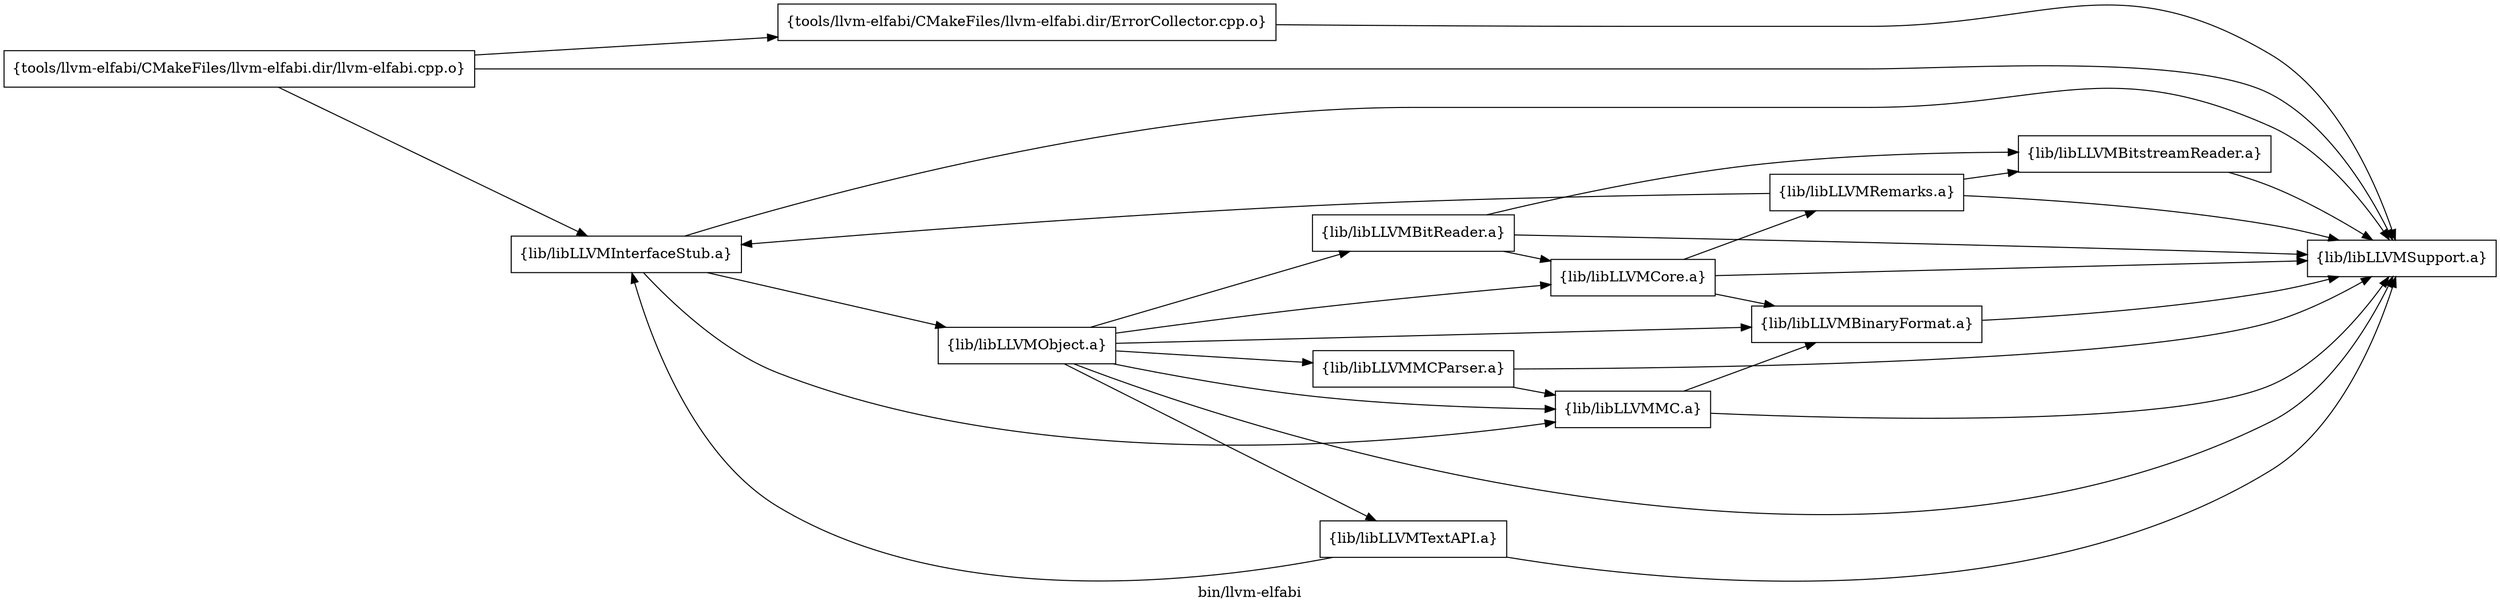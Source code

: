 digraph "bin/llvm-elfabi" {
	label="bin/llvm-elfabi";
	rankdir=LR;
	{ rank=same; Node0x5641d554a558;  }

	Node0x5641d554a558 [shape=record,shape=box,group=0,label="{tools/llvm-elfabi/CMakeFiles/llvm-elfabi.dir/ErrorCollector.cpp.o}"];
	Node0x5641d554a558 -> Node0x5641d554a508;
	Node0x5641d554a508 [shape=record,shape=box,group=0,label="{lib/libLLVMSupport.a}"];
	Node0x5641d554b6d8 [shape=record,shape=box,group=0,label="{tools/llvm-elfabi/CMakeFiles/llvm-elfabi.dir/llvm-elfabi.cpp.o}"];
	Node0x5641d554b6d8 -> Node0x5641d554a558;
	Node0x5641d554b6d8 -> Node0x5641d554af08;
	Node0x5641d554b6d8 -> Node0x5641d554a508;
	Node0x5641d554af08 [shape=record,shape=box,group=0,label="{lib/libLLVMInterfaceStub.a}"];
	Node0x5641d554af08 -> Node0x5641d554b408;
	Node0x5641d554af08 -> Node0x5641d554a508;
	Node0x5641d554af08 -> Node0x5641d5552c08;
	Node0x5641d554b408 [shape=record,shape=box,group=0,label="{lib/libLLVMObject.a}"];
	Node0x5641d554b408 -> Node0x5641d554a508;
	Node0x5641d554b408 -> Node0x5641d5551d08;
	Node0x5641d554b408 -> Node0x5641d5552c08;
	Node0x5641d554b408 -> Node0x5641d5549b08;
	Node0x5641d554b408 -> Node0x5641d554a008;
	Node0x5641d554b408 -> Node0x5641d5552708;
	Node0x5641d554b408 -> Node0x5641d554aa08;
	Node0x5641d5552c08 [shape=record,shape=box,group=0,label="{lib/libLLVMMC.a}"];
	Node0x5641d5552c08 -> Node0x5641d554a508;
	Node0x5641d5552c08 -> Node0x5641d5551d08;
	Node0x5641d5551d08 [shape=record,shape=box,group=0,label="{lib/libLLVMBinaryFormat.a}"];
	Node0x5641d5551d08 -> Node0x5641d554a508;
	Node0x5641d5549b08 [shape=record,shape=box,group=0,label="{lib/libLLVMBitReader.a}"];
	Node0x5641d5549b08 -> Node0x5641d554a508;
	Node0x5641d5549b08 -> Node0x5641d554a008;
	Node0x5641d5549b08 -> Node0x5641d5549608;
	Node0x5641d554a008 [shape=record,shape=box,group=0,label="{lib/libLLVMCore.a}"];
	Node0x5641d554a008 -> Node0x5641d554a508;
	Node0x5641d554a008 -> Node0x5641d5551d08;
	Node0x5641d554a008 -> Node0x5641d5549108;
	Node0x5641d5552708 [shape=record,shape=box,group=0,label="{lib/libLLVMMCParser.a}"];
	Node0x5641d5552708 -> Node0x5641d554a508;
	Node0x5641d5552708 -> Node0x5641d5552c08;
	Node0x5641d554aa08 [shape=record,shape=box,group=0,label="{lib/libLLVMTextAPI.a}"];
	Node0x5641d554aa08 -> Node0x5641d554a508;
	Node0x5641d554aa08 -> Node0x5641d554af08;
	Node0x5641d5549608 [shape=record,shape=box,group=0,label="{lib/libLLVMBitstreamReader.a}"];
	Node0x5641d5549608 -> Node0x5641d554a508;
	Node0x5641d5549108 [shape=record,shape=box,group=0,label="{lib/libLLVMRemarks.a}"];
	Node0x5641d5549108 -> Node0x5641d554a508;
	Node0x5641d5549108 -> Node0x5641d5549608;
	Node0x5641d5549108 -> Node0x5641d554af08;
}
